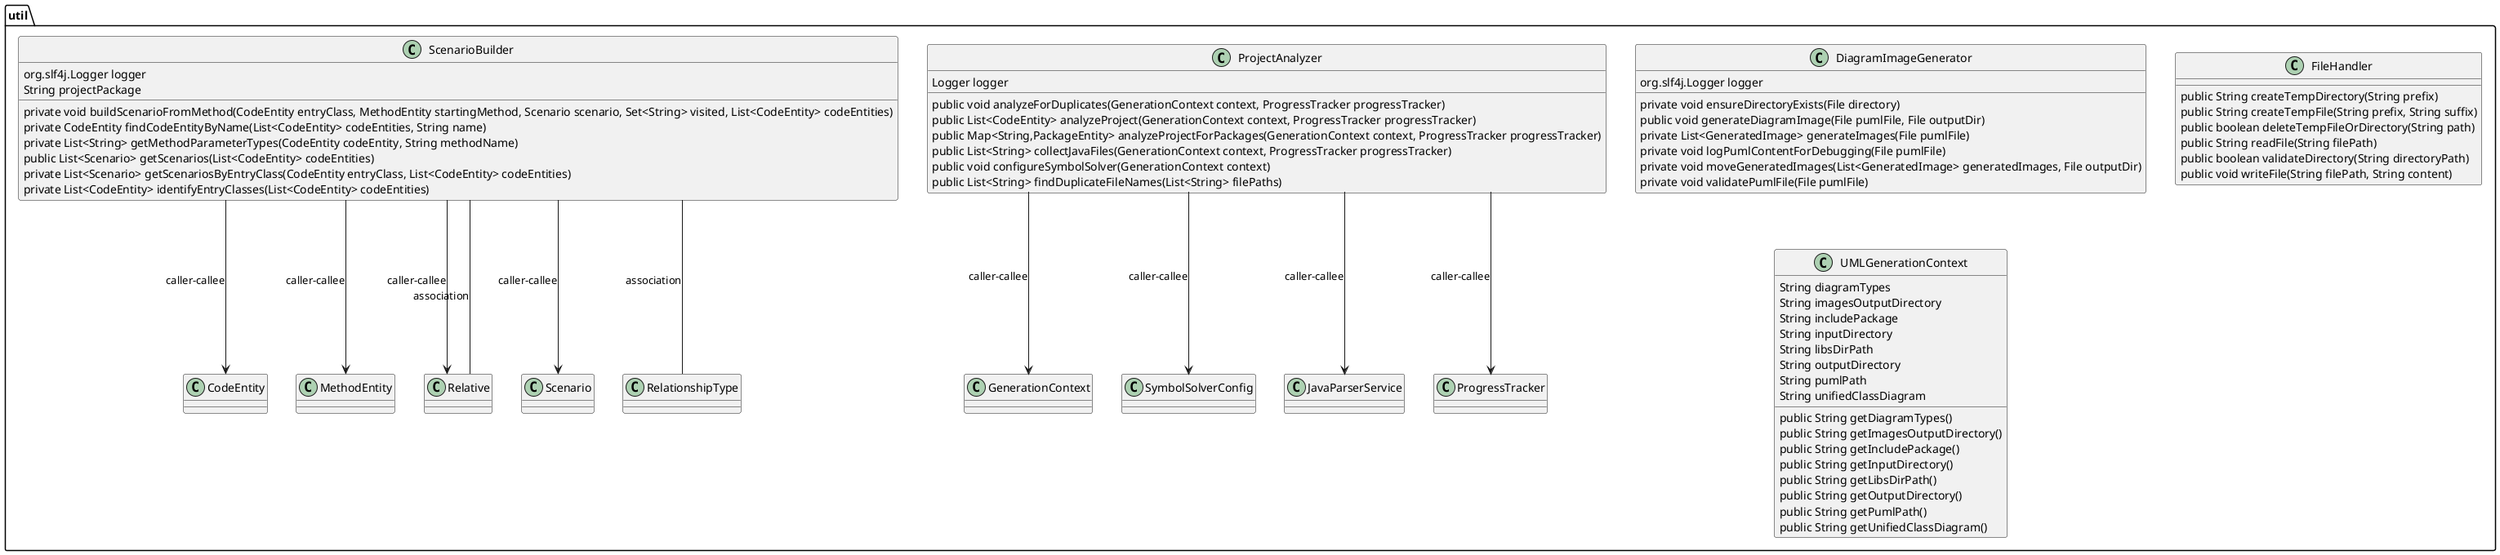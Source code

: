 @startuml
skinparam linetype Ortho
package util {
class DiagramImageGenerator {
    org.slf4j.Logger logger
    private void ensureDirectoryExists(File directory)
    public void generateDiagramImage(File pumlFile, File outputDir)
    private List<GeneratedImage> generateImages(File pumlFile)
    private void logPumlContentForDebugging(File pumlFile)
    private void moveGeneratedImages(List<GeneratedImage> generatedImages, File outputDir)
    private void validatePumlFile(File pumlFile)
}
class FileHandler {
    public String createTempDirectory(String prefix)
    public String createTempFile(String prefix, String suffix)
    public boolean deleteTempFileOrDirectory(String path)
    public String readFile(String filePath)
    public boolean validateDirectory(String directoryPath)
    public void writeFile(String filePath, String content)
}
class ProjectAnalyzer {
    Logger logger
    public void analyzeForDuplicates(GenerationContext context, ProgressTracker progressTracker)
    public List<CodeEntity> analyzeProject(GenerationContext context, ProgressTracker progressTracker)
    public Map<String,PackageEntity> analyzeProjectForPackages(GenerationContext context, ProgressTracker progressTracker)
    public List<String> collectJavaFiles(GenerationContext context, ProgressTracker progressTracker)
    public void configureSymbolSolver(GenerationContext context)
    public List<String> findDuplicateFileNames(List<String> filePaths)
}
ProjectAnalyzer --> GenerationContext : caller-callee
ProjectAnalyzer --> SymbolSolverConfig : caller-callee
ProjectAnalyzer --> JavaParserService : caller-callee
ProjectAnalyzer --> ProgressTracker : caller-callee
class ScenarioBuilder {
    org.slf4j.Logger logger
    String projectPackage
    private void buildScenarioFromMethod(CodeEntity entryClass, MethodEntity startingMethod, Scenario scenario, Set<String> visited, List<CodeEntity> codeEntities)
    private CodeEntity findCodeEntityByName(List<CodeEntity> codeEntities, String name)
    private List<String> getMethodParameterTypes(CodeEntity codeEntity, String methodName)
    public List<Scenario> getScenarios(List<CodeEntity> codeEntities)
    private List<Scenario> getScenariosByEntryClass(CodeEntity entryClass, List<CodeEntity> codeEntities)
    private List<CodeEntity> identifyEntryClasses(List<CodeEntity> codeEntities)
}
ScenarioBuilder --> CodeEntity : caller-callee
ScenarioBuilder --> MethodEntity : caller-callee
ScenarioBuilder --> Relative : caller-callee
ScenarioBuilder --> Scenario : caller-callee
ScenarioBuilder -- RelationshipType : association
ScenarioBuilder -- Relative : association
class UMLGenerationContext {
    String diagramTypes
    String imagesOutputDirectory
    String includePackage
    String inputDirectory
    String libsDirPath
    String outputDirectory
    String pumlPath
    String unifiedClassDiagram
    public String getDiagramTypes()
    public String getImagesOutputDirectory()
    public String getIncludePackage()
    public String getInputDirectory()
    public String getLibsDirPath()
    public String getOutputDirectory()
    public String getPumlPath()
    public String getUnifiedClassDiagram()
}
}
@enduml
